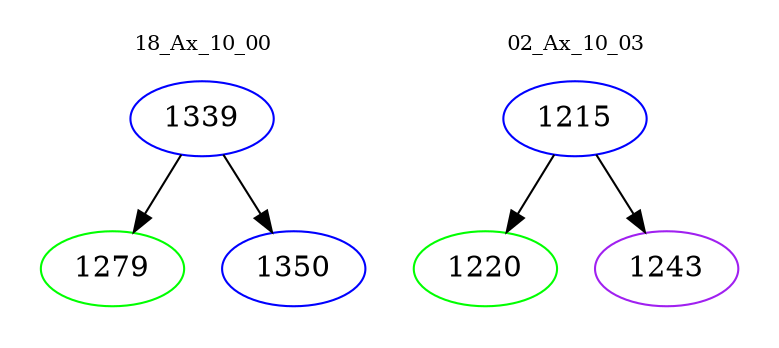 digraph{
subgraph cluster_0 {
color = white
label = "18_Ax_10_00";
fontsize=10;
T0_1339 [label="1339", color="blue"]
T0_1339 -> T0_1279 [color="black"]
T0_1279 [label="1279", color="green"]
T0_1339 -> T0_1350 [color="black"]
T0_1350 [label="1350", color="blue"]
}
subgraph cluster_1 {
color = white
label = "02_Ax_10_03";
fontsize=10;
T1_1215 [label="1215", color="blue"]
T1_1215 -> T1_1220 [color="black"]
T1_1220 [label="1220", color="green"]
T1_1215 -> T1_1243 [color="black"]
T1_1243 [label="1243", color="purple"]
}
}
